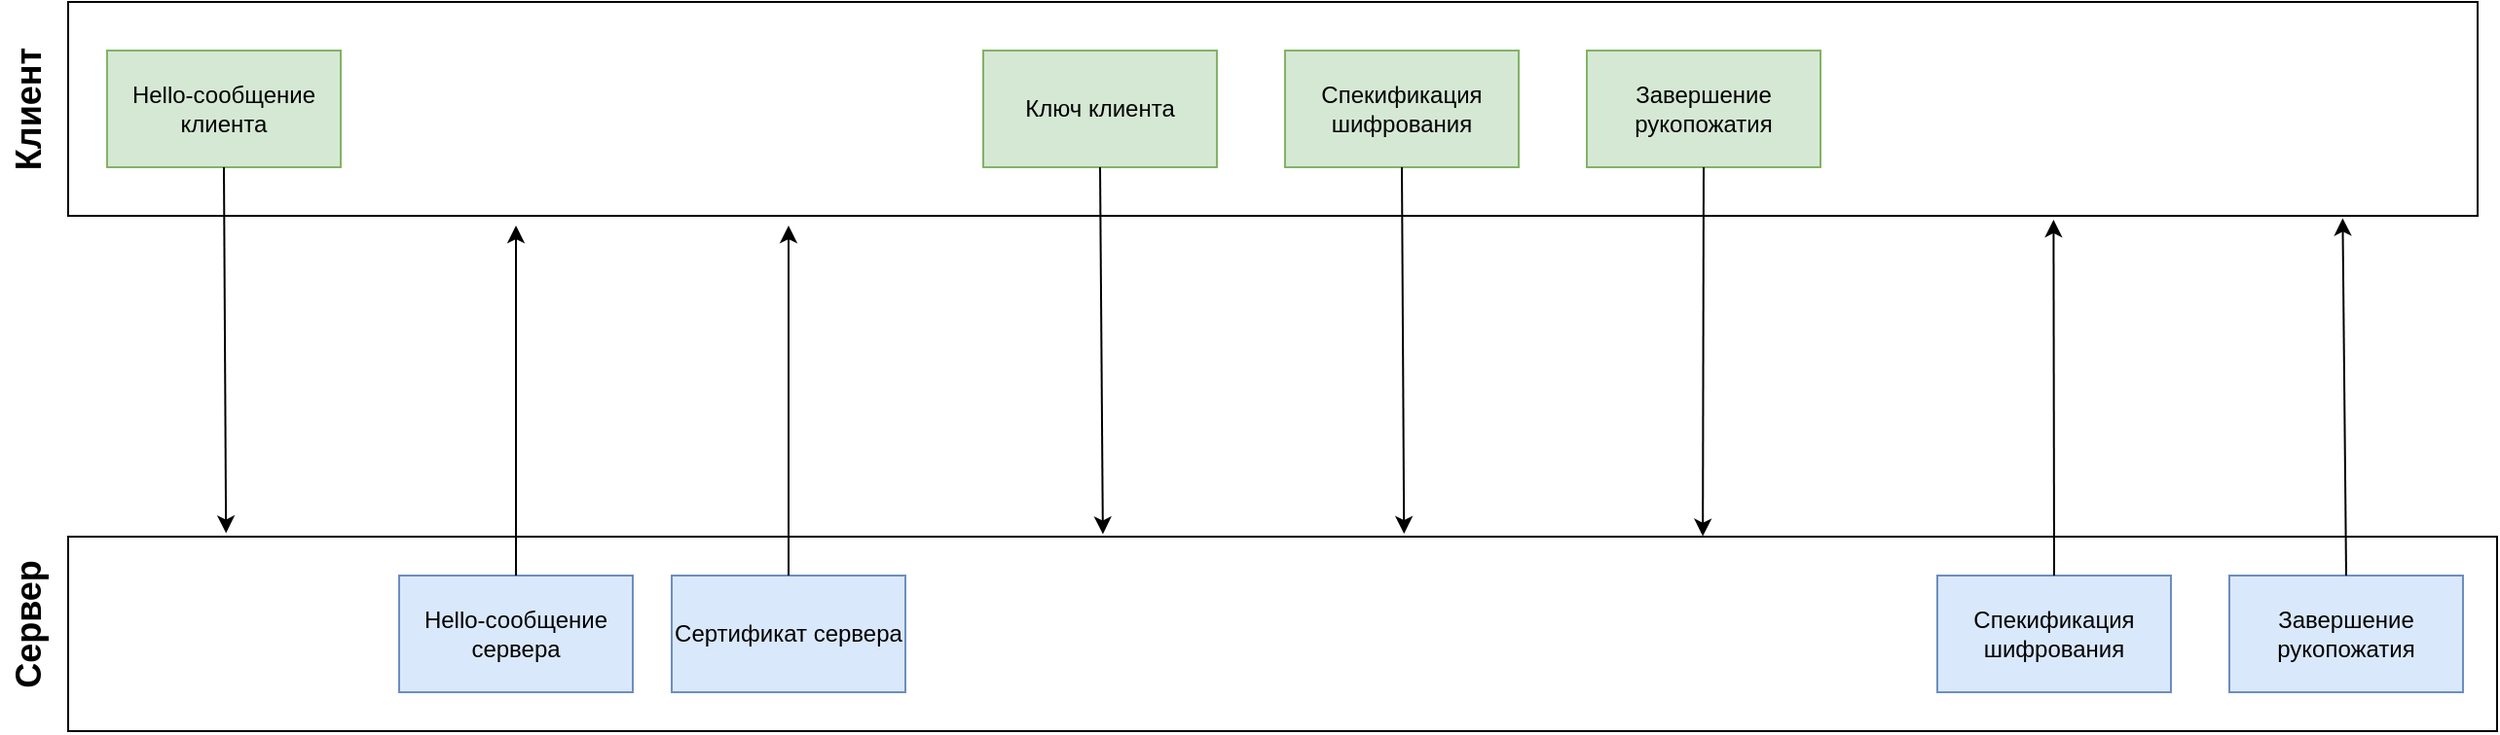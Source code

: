 <mxfile version="22.1.5" type="device">
  <diagram name="Page-1" id="5LXAEy8QQ1bCj77j8ZUG">
    <mxGraphModel dx="2523" dy="935" grid="1" gridSize="10" guides="1" tooltips="1" connect="1" arrows="1" fold="1" page="1" pageScale="1" pageWidth="850" pageHeight="1100" math="0" shadow="0">
      <root>
        <mxCell id="0" />
        <mxCell id="1" parent="0" />
        <mxCell id="QCI_YF-8CmZ0Fu8Fl_Hg-19" value="" style="rounded=0;whiteSpace=wrap;html=1;fillColor=none;rotation=-90;" parent="1" vertex="1">
          <mxGeometry x="373.75" y="-153.75" width="100" height="1247.5" as="geometry" />
        </mxCell>
        <mxCell id="QCI_YF-8CmZ0Fu8Fl_Hg-20" value="" style="rounded=0;whiteSpace=wrap;html=1;fillColor=none;rotation=-90;" parent="1" vertex="1">
          <mxGeometry x="363.75" y="-418.75" width="110" height="1237.5" as="geometry" />
        </mxCell>
        <mxCell id="QCI_YF-8CmZ0Fu8Fl_Hg-1" value="Hello-сообщение клиента" style="rounded=0;whiteSpace=wrap;html=1;fillColor=#d5e8d4;strokeColor=#82b366;" parent="1" vertex="1">
          <mxGeometry x="-180" y="170" width="120" height="60" as="geometry" />
        </mxCell>
        <mxCell id="QCI_YF-8CmZ0Fu8Fl_Hg-2" value="Hello-сообщение сервера" style="rounded=0;whiteSpace=wrap;html=1;fillColor=#dae8fc;strokeColor=#6c8ebf;" parent="1" vertex="1">
          <mxGeometry x="-30" y="440" width="120" height="60" as="geometry" />
        </mxCell>
        <mxCell id="QCI_YF-8CmZ0Fu8Fl_Hg-3" value="Сертификат сервера" style="rounded=0;whiteSpace=wrap;html=1;fillColor=#dae8fc;strokeColor=#6c8ebf;" parent="1" vertex="1">
          <mxGeometry x="110" y="440" width="120" height="60" as="geometry" />
        </mxCell>
        <mxCell id="QCI_YF-8CmZ0Fu8Fl_Hg-4" value="Ключ клиента" style="rounded=0;whiteSpace=wrap;html=1;fillColor=#d5e8d4;strokeColor=#82b366;" parent="1" vertex="1">
          <mxGeometry x="270" y="170" width="120" height="60" as="geometry" />
        </mxCell>
        <mxCell id="QCI_YF-8CmZ0Fu8Fl_Hg-5" value="Спекификация шифрования" style="rounded=0;whiteSpace=wrap;html=1;fillColor=#d5e8d4;strokeColor=#82b366;" parent="1" vertex="1">
          <mxGeometry x="425" y="170" width="120" height="60" as="geometry" />
        </mxCell>
        <mxCell id="QCI_YF-8CmZ0Fu8Fl_Hg-6" value="Завершение рукопожатия" style="rounded=0;whiteSpace=wrap;html=1;fillColor=#d5e8d4;strokeColor=#82b366;" parent="1" vertex="1">
          <mxGeometry x="580" y="170" width="120" height="60" as="geometry" />
        </mxCell>
        <mxCell id="QCI_YF-8CmZ0Fu8Fl_Hg-7" value="Спекификация шифрования" style="rounded=0;whiteSpace=wrap;html=1;fillColor=#dae8fc;strokeColor=#6c8ebf;" parent="1" vertex="1">
          <mxGeometry x="760" y="440" width="120" height="60" as="geometry" />
        </mxCell>
        <mxCell id="QCI_YF-8CmZ0Fu8Fl_Hg-8" value="Завершение рукопожатия" style="rounded=0;whiteSpace=wrap;html=1;fillColor=#dae8fc;strokeColor=#6c8ebf;" parent="1" vertex="1">
          <mxGeometry x="910" y="440" width="120" height="60" as="geometry" />
        </mxCell>
        <mxCell id="QCI_YF-8CmZ0Fu8Fl_Hg-9" value="&lt;font style=&quot;font-size: 18px;&quot;&gt;&lt;b&gt;Клиент&lt;/b&gt;&lt;/font&gt;" style="text;html=1;strokeColor=none;fillColor=none;align=center;verticalAlign=middle;whiteSpace=wrap;rounded=0;rotation=-90;" parent="1" vertex="1">
          <mxGeometry x="-250" y="185" width="60" height="30" as="geometry" />
        </mxCell>
        <mxCell id="QCI_YF-8CmZ0Fu8Fl_Hg-10" value="&lt;font style=&quot;font-size: 18px;&quot;&gt;&lt;b&gt;Сервер&lt;/b&gt;&lt;/font&gt;" style="text;html=1;strokeColor=none;fillColor=none;align=center;verticalAlign=middle;whiteSpace=wrap;rounded=0;rotation=-90;" parent="1" vertex="1">
          <mxGeometry x="-250" y="450" width="60" height="30" as="geometry" />
        </mxCell>
        <mxCell id="QCI_YF-8CmZ0Fu8Fl_Hg-11" value="" style="endArrow=classic;html=1;rounded=0;exitX=0.5;exitY=1;exitDx=0;exitDy=0;entryX=1.018;entryY=0.065;entryDx=0;entryDy=0;entryPerimeter=0;" parent="1" edge="1" target="QCI_YF-8CmZ0Fu8Fl_Hg-19" source="QCI_YF-8CmZ0Fu8Fl_Hg-1">
          <mxGeometry width="50" height="50" relative="1" as="geometry">
            <mxPoint x="250" y="229.5" as="sourcePoint" />
            <mxPoint x="-127" y="419" as="targetPoint" />
          </mxGeometry>
        </mxCell>
        <mxCell id="QCI_YF-8CmZ0Fu8Fl_Hg-12" value="" style="endArrow=classic;html=1;rounded=0;exitX=0.5;exitY=0;exitDx=0;exitDy=0;" parent="1" edge="1" source="QCI_YF-8CmZ0Fu8Fl_Hg-2">
          <mxGeometry width="50" height="50" relative="1" as="geometry">
            <mxPoint x="390" y="330" as="sourcePoint" />
            <mxPoint x="30" y="260" as="targetPoint" />
          </mxGeometry>
        </mxCell>
        <mxCell id="QCI_YF-8CmZ0Fu8Fl_Hg-13" value="" style="endArrow=classic;html=1;rounded=0;exitX=0.5;exitY=0;exitDx=0;exitDy=0;" parent="1" edge="1" source="QCI_YF-8CmZ0Fu8Fl_Hg-3">
          <mxGeometry width="50" height="50" relative="1" as="geometry">
            <mxPoint x="390" y="429.5" as="sourcePoint" />
            <mxPoint x="170" y="260" as="targetPoint" />
          </mxGeometry>
        </mxCell>
        <mxCell id="QCI_YF-8CmZ0Fu8Fl_Hg-14" value="" style="endArrow=classic;html=1;rounded=0;exitX=0.5;exitY=1;exitDx=0;exitDy=0;entryX=1.013;entryY=0.426;entryDx=0;entryDy=0;entryPerimeter=0;" parent="1" edge="1" target="QCI_YF-8CmZ0Fu8Fl_Hg-19" source="QCI_YF-8CmZ0Fu8Fl_Hg-4">
          <mxGeometry width="50" height="50" relative="1" as="geometry">
            <mxPoint x="250" y="529.5" as="sourcePoint" />
            <mxPoint x="390" y="529.5" as="targetPoint" />
          </mxGeometry>
        </mxCell>
        <mxCell id="QCI_YF-8CmZ0Fu8Fl_Hg-15" value="" style="endArrow=classic;html=1;rounded=0;exitX=0.5;exitY=1;exitDx=0;exitDy=0;entryX=1.015;entryY=0.55;entryDx=0;entryDy=0;entryPerimeter=0;" parent="1" edge="1" target="QCI_YF-8CmZ0Fu8Fl_Hg-19" source="QCI_YF-8CmZ0Fu8Fl_Hg-5">
          <mxGeometry width="50" height="50" relative="1" as="geometry">
            <mxPoint x="250" y="629.5" as="sourcePoint" />
            <mxPoint x="485" y="418" as="targetPoint" />
          </mxGeometry>
        </mxCell>
        <mxCell id="QCI_YF-8CmZ0Fu8Fl_Hg-16" value="" style="endArrow=classic;html=1;rounded=0;exitX=0.5;exitY=1;exitDx=0;exitDy=0;entryX=1.002;entryY=0.673;entryDx=0;entryDy=0;entryPerimeter=0;" parent="1" edge="1" target="QCI_YF-8CmZ0Fu8Fl_Hg-19" source="QCI_YF-8CmZ0Fu8Fl_Hg-6">
          <mxGeometry width="50" height="50" relative="1" as="geometry">
            <mxPoint x="250" y="729.5" as="sourcePoint" />
            <mxPoint x="640" y="410" as="targetPoint" />
          </mxGeometry>
        </mxCell>
        <mxCell id="QCI_YF-8CmZ0Fu8Fl_Hg-17" value="" style="endArrow=classic;html=1;rounded=0;exitX=0.5;exitY=0;exitDx=0;exitDy=0;entryX=-0.018;entryY=0.824;entryDx=0;entryDy=0;entryPerimeter=0;" parent="1" edge="1" target="QCI_YF-8CmZ0Fu8Fl_Hg-20" source="QCI_YF-8CmZ0Fu8Fl_Hg-7">
          <mxGeometry width="50" height="50" relative="1" as="geometry">
            <mxPoint x="390" y="829.5" as="sourcePoint" />
            <mxPoint x="820" y="260" as="targetPoint" />
          </mxGeometry>
        </mxCell>
        <mxCell id="QCI_YF-8CmZ0Fu8Fl_Hg-18" value="" style="endArrow=classic;html=1;rounded=0;exitX=0.5;exitY=0;exitDx=0;exitDy=0;entryX=-0.011;entryY=0.944;entryDx=0;entryDy=0;entryPerimeter=0;" parent="1" edge="1" target="QCI_YF-8CmZ0Fu8Fl_Hg-20" source="QCI_YF-8CmZ0Fu8Fl_Hg-8">
          <mxGeometry width="50" height="50" relative="1" as="geometry">
            <mxPoint x="390" y="919.5" as="sourcePoint" />
            <mxPoint x="250" y="919.5" as="targetPoint" />
          </mxGeometry>
        </mxCell>
      </root>
    </mxGraphModel>
  </diagram>
</mxfile>
